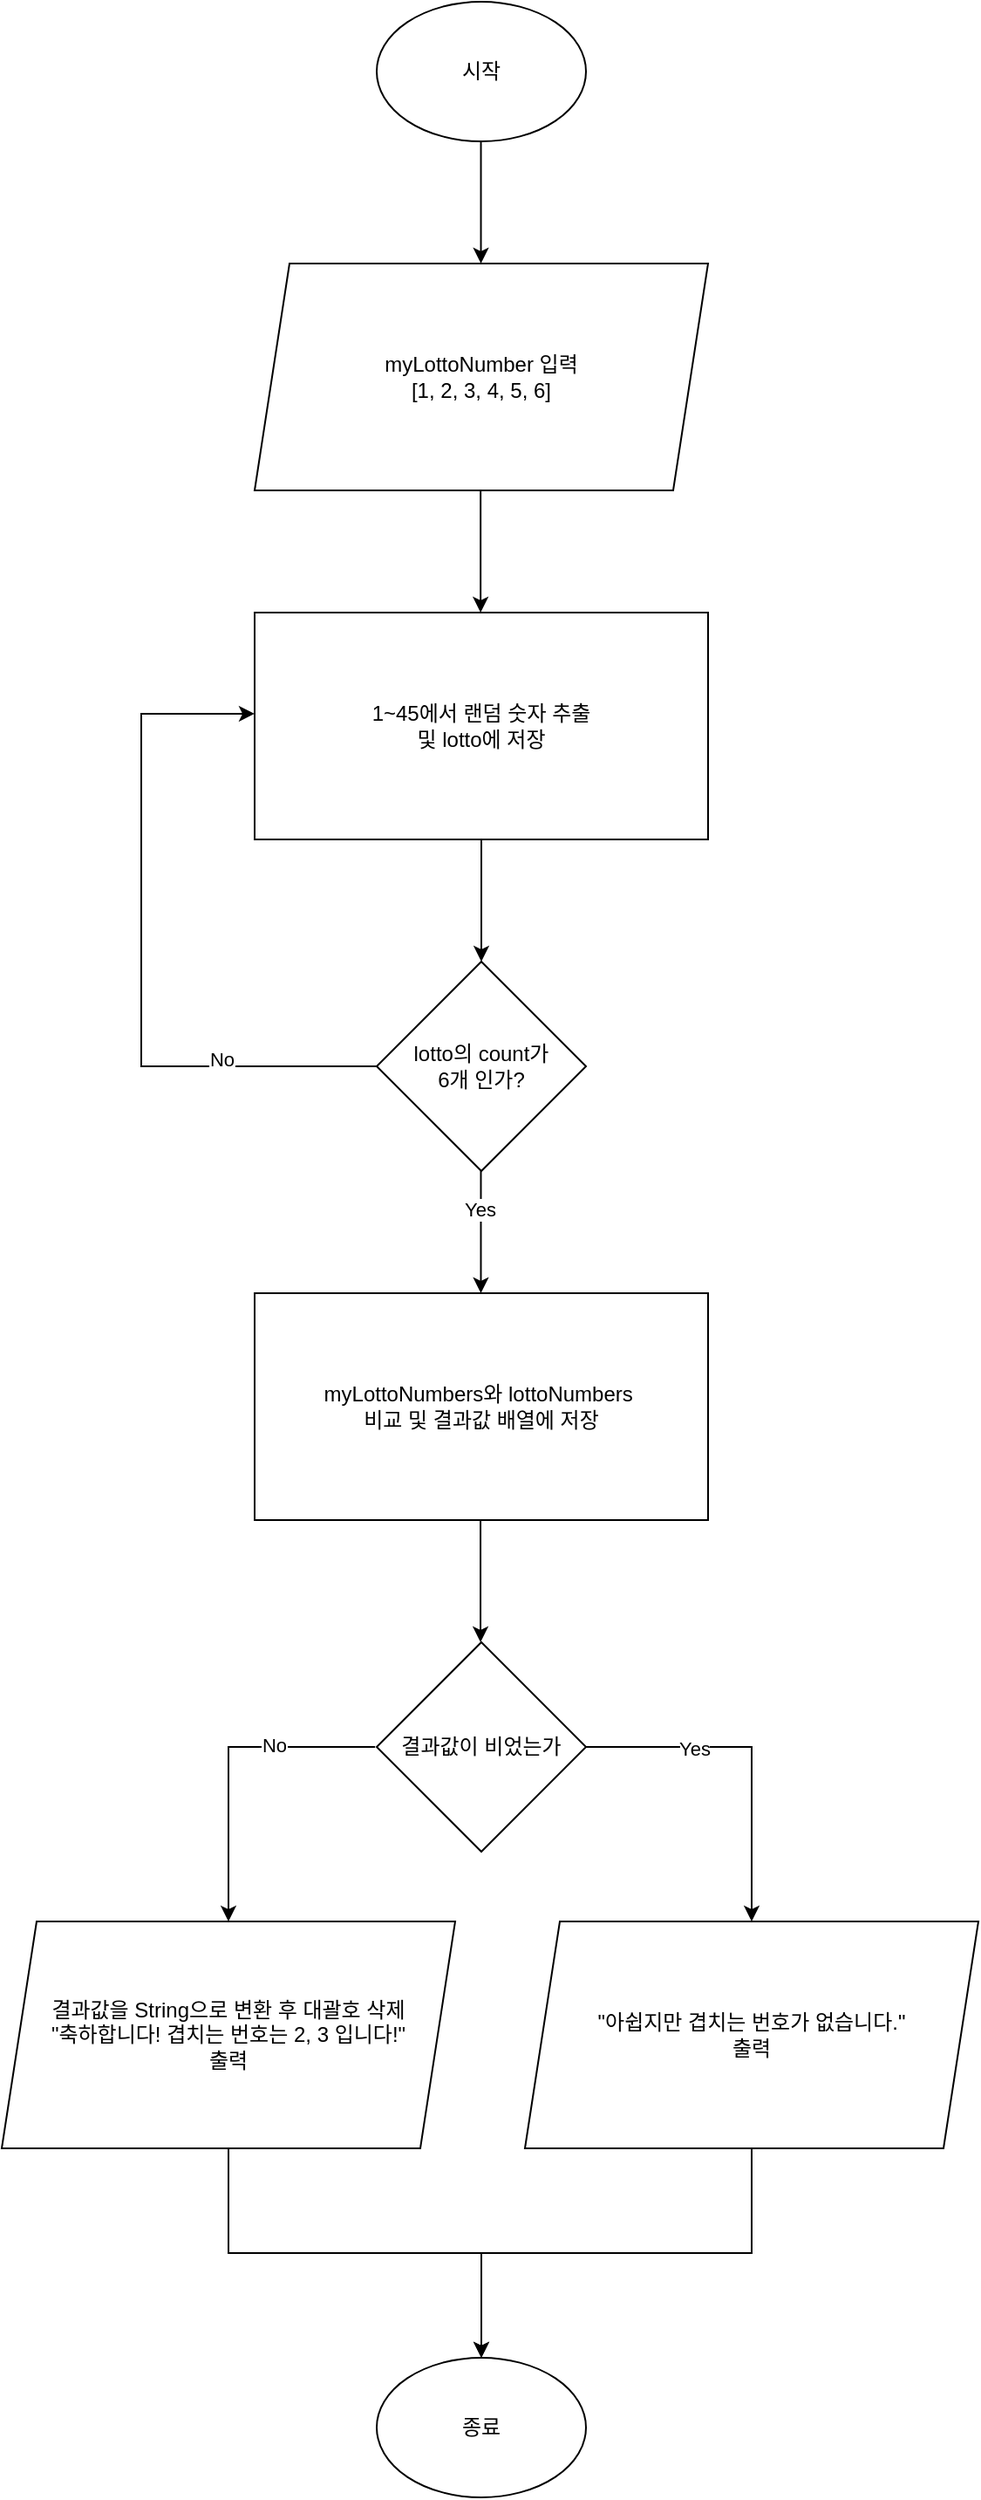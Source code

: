 <mxfile version="24.7.1" type="device">
  <diagram name="페이지-1" id="3JHK6Us2elX0GwnQiGDP">
    <mxGraphModel dx="1216" dy="1746" grid="1" gridSize="10" guides="1" tooltips="1" connect="1" arrows="1" fold="1" page="1" pageScale="1" pageWidth="1169" pageHeight="1654" math="0" shadow="0">
      <root>
        <mxCell id="0" />
        <mxCell id="1" parent="0" />
        <mxCell id="iVNjcs9XqOBAV89Kyp6e-1" value="시작" style="ellipse;whiteSpace=wrap;html=1;" parent="1" vertex="1">
          <mxGeometry x="235" y="10" width="120" height="80" as="geometry" />
        </mxCell>
        <mxCell id="BYTtfEjSZOPfgn-c-NL7-1" value="1~45에서 랜덤 숫자 추출&lt;div&gt;및 lotto에 저장&lt;/div&gt;" style="rounded=0;whiteSpace=wrap;html=1;" vertex="1" parent="1">
          <mxGeometry x="165" y="360" width="260" height="130" as="geometry" />
        </mxCell>
        <mxCell id="BYTtfEjSZOPfgn-c-NL7-3" value="lotto의 count가&lt;div&gt;6개 인가?&lt;/div&gt;" style="rhombus;whiteSpace=wrap;html=1;" vertex="1" parent="1">
          <mxGeometry x="235" y="560" width="120" height="120" as="geometry" />
        </mxCell>
        <mxCell id="BYTtfEjSZOPfgn-c-NL7-5" value="" style="endArrow=classic;html=1;rounded=0;exitX=0;exitY=0.5;exitDx=0;exitDy=0;entryX=0;entryY=0.446;entryDx=0;entryDy=0;entryPerimeter=0;" edge="1" parent="1" source="BYTtfEjSZOPfgn-c-NL7-3" target="BYTtfEjSZOPfgn-c-NL7-1">
          <mxGeometry width="50" height="50" relative="1" as="geometry">
            <mxPoint x="290" y="540" as="sourcePoint" />
            <mxPoint x="340" y="490" as="targetPoint" />
            <Array as="points">
              <mxPoint x="100" y="620" />
              <mxPoint x="100" y="418" />
            </Array>
          </mxGeometry>
        </mxCell>
        <mxCell id="BYTtfEjSZOPfgn-c-NL7-6" value="No" style="edgeLabel;html=1;align=center;verticalAlign=middle;resizable=0;points=[];" vertex="1" connectable="0" parent="BYTtfEjSZOPfgn-c-NL7-5">
          <mxGeometry x="-0.557" y="-4" relative="1" as="geometry">
            <mxPoint as="offset" />
          </mxGeometry>
        </mxCell>
        <mxCell id="BYTtfEjSZOPfgn-c-NL7-7" value="" style="endArrow=classic;html=1;rounded=0;exitX=0.5;exitY=1;exitDx=0;exitDy=0;entryX=0.5;entryY=0;entryDx=0;entryDy=0;" edge="1" parent="1" source="BYTtfEjSZOPfgn-c-NL7-1" target="BYTtfEjSZOPfgn-c-NL7-3">
          <mxGeometry width="50" height="50" relative="1" as="geometry">
            <mxPoint x="290" y="710" as="sourcePoint" />
            <mxPoint x="340" y="660" as="targetPoint" />
          </mxGeometry>
        </mxCell>
        <mxCell id="BYTtfEjSZOPfgn-c-NL7-8" value="" style="endArrow=classic;html=1;rounded=0;exitX=0.5;exitY=1;exitDx=0;exitDy=0;entryX=0.5;entryY=0;entryDx=0;entryDy=0;" edge="1" parent="1">
          <mxGeometry width="50" height="50" relative="1" as="geometry">
            <mxPoint x="294.76" y="90" as="sourcePoint" />
            <mxPoint x="294.76" y="160" as="targetPoint" />
          </mxGeometry>
        </mxCell>
        <mxCell id="BYTtfEjSZOPfgn-c-NL7-11" value="" style="endArrow=classic;html=1;rounded=0;exitX=0.5;exitY=1;exitDx=0;exitDy=0;entryX=0.5;entryY=0;entryDx=0;entryDy=0;" edge="1" parent="1">
          <mxGeometry width="50" height="50" relative="1" as="geometry">
            <mxPoint x="294.57" y="290" as="sourcePoint" />
            <mxPoint x="294.57" y="360" as="targetPoint" />
          </mxGeometry>
        </mxCell>
        <mxCell id="BYTtfEjSZOPfgn-c-NL7-12" value="" style="endArrow=classic;html=1;rounded=0;exitX=0.5;exitY=1;exitDx=0;exitDy=0;entryX=0.5;entryY=0;entryDx=0;entryDy=0;" edge="1" parent="1">
          <mxGeometry width="50" height="50" relative="1" as="geometry">
            <mxPoint x="294.74" y="680" as="sourcePoint" />
            <mxPoint x="294.74" y="750" as="targetPoint" />
          </mxGeometry>
        </mxCell>
        <mxCell id="BYTtfEjSZOPfgn-c-NL7-13" value="Yes" style="edgeLabel;html=1;align=center;verticalAlign=middle;resizable=0;points=[];" vertex="1" connectable="0" parent="BYTtfEjSZOPfgn-c-NL7-12">
          <mxGeometry x="-0.371" y="-1" relative="1" as="geometry">
            <mxPoint as="offset" />
          </mxGeometry>
        </mxCell>
        <mxCell id="BYTtfEjSZOPfgn-c-NL7-14" value="myLottoNumbers와 lottoNumbers&amp;nbsp;&lt;div&gt;비교 및 결과값 배열에 저장&lt;/div&gt;" style="rounded=0;whiteSpace=wrap;html=1;" vertex="1" parent="1">
          <mxGeometry x="165" y="750" width="260" height="130" as="geometry" />
        </mxCell>
        <mxCell id="BYTtfEjSZOPfgn-c-NL7-15" value="myLottoNumber 입력&lt;div&gt;[1, 2, 3, 4, 5, 6]&lt;/div&gt;" style="shape=parallelogram;perimeter=parallelogramPerimeter;whiteSpace=wrap;html=1;fixedSize=1;" vertex="1" parent="1">
          <mxGeometry x="165" y="160" width="260" height="130" as="geometry" />
        </mxCell>
        <mxCell id="BYTtfEjSZOPfgn-c-NL7-16" value="결과값이 비었는가" style="rhombus;whiteSpace=wrap;html=1;" vertex="1" parent="1">
          <mxGeometry x="235" y="950" width="120" height="120" as="geometry" />
        </mxCell>
        <mxCell id="BYTtfEjSZOPfgn-c-NL7-17" value="" style="endArrow=classic;html=1;rounded=0;exitX=0.5;exitY=1;exitDx=0;exitDy=0;entryX=0.5;entryY=0;entryDx=0;entryDy=0;" edge="1" parent="1">
          <mxGeometry width="50" height="50" relative="1" as="geometry">
            <mxPoint x="234.09" y="1010" as="sourcePoint" />
            <mxPoint x="150" y="1110" as="targetPoint" />
            <Array as="points">
              <mxPoint x="150" y="1010" />
            </Array>
          </mxGeometry>
        </mxCell>
        <mxCell id="BYTtfEjSZOPfgn-c-NL7-18" value="No" style="edgeLabel;html=1;align=center;verticalAlign=middle;resizable=0;points=[];" vertex="1" connectable="0" parent="BYTtfEjSZOPfgn-c-NL7-17">
          <mxGeometry x="-0.371" y="-1" relative="1" as="geometry">
            <mxPoint as="offset" />
          </mxGeometry>
        </mxCell>
        <mxCell id="BYTtfEjSZOPfgn-c-NL7-23" value="" style="endArrow=classic;html=1;rounded=0;exitX=0.5;exitY=1;exitDx=0;exitDy=0;entryX=0.5;entryY=0;entryDx=0;entryDy=0;" edge="1" parent="1">
          <mxGeometry width="50" height="50" relative="1" as="geometry">
            <mxPoint x="355" y="1010" as="sourcePoint" />
            <mxPoint x="450.0" y="1110" as="targetPoint" />
            <Array as="points">
              <mxPoint x="450" y="1010" />
            </Array>
          </mxGeometry>
        </mxCell>
        <mxCell id="BYTtfEjSZOPfgn-c-NL7-24" value="Yes" style="edgeLabel;html=1;align=center;verticalAlign=middle;resizable=0;points=[];" vertex="1" connectable="0" parent="BYTtfEjSZOPfgn-c-NL7-23">
          <mxGeometry x="-0.371" y="-1" relative="1" as="geometry">
            <mxPoint as="offset" />
          </mxGeometry>
        </mxCell>
        <mxCell id="BYTtfEjSZOPfgn-c-NL7-25" value="&quot;아쉽지만 겹치는 번호가 없습니다.&quot;&lt;div&gt;출력&lt;/div&gt;" style="shape=parallelogram;perimeter=parallelogramPerimeter;whiteSpace=wrap;html=1;fixedSize=1;" vertex="1" parent="1">
          <mxGeometry x="320" y="1110" width="260" height="130" as="geometry" />
        </mxCell>
        <mxCell id="BYTtfEjSZOPfgn-c-NL7-26" value="결과값을 String으로 변환 후 대괄호 삭제&lt;div&gt;&quot;축하합니다! 겹치는 번호는 2, 3 입니다!&quot;&lt;/div&gt;&lt;div&gt;출력&lt;/div&gt;" style="shape=parallelogram;perimeter=parallelogramPerimeter;whiteSpace=wrap;html=1;fixedSize=1;" vertex="1" parent="1">
          <mxGeometry x="20" y="1110" width="260" height="130" as="geometry" />
        </mxCell>
        <mxCell id="BYTtfEjSZOPfgn-c-NL7-27" value="" style="endArrow=classic;html=1;rounded=0;exitX=0.5;exitY=1;exitDx=0;exitDy=0;entryX=0.5;entryY=0;entryDx=0;entryDy=0;" edge="1" parent="1">
          <mxGeometry width="50" height="50" relative="1" as="geometry">
            <mxPoint x="294.52" y="880" as="sourcePoint" />
            <mxPoint x="294.52" y="950" as="targetPoint" />
          </mxGeometry>
        </mxCell>
        <mxCell id="BYTtfEjSZOPfgn-c-NL7-30" value="종료" style="ellipse;whiteSpace=wrap;html=1;" vertex="1" parent="1">
          <mxGeometry x="235" y="1360" width="120" height="80" as="geometry" />
        </mxCell>
        <mxCell id="BYTtfEjSZOPfgn-c-NL7-31" value="" style="endArrow=classic;html=1;rounded=0;exitX=0.5;exitY=1;exitDx=0;exitDy=0;entryX=0.5;entryY=0;entryDx=0;entryDy=0;" edge="1" parent="1" source="BYTtfEjSZOPfgn-c-NL7-26" target="BYTtfEjSZOPfgn-c-NL7-30">
          <mxGeometry width="50" height="50" relative="1" as="geometry">
            <mxPoint x="150" y="1260" as="sourcePoint" />
            <mxPoint x="280" y="1350" as="targetPoint" />
            <Array as="points">
              <mxPoint x="150" y="1300" />
              <mxPoint x="295" y="1300" />
            </Array>
          </mxGeometry>
        </mxCell>
        <mxCell id="BYTtfEjSZOPfgn-c-NL7-33" value="" style="endArrow=classic;html=1;rounded=0;exitX=0.5;exitY=1;exitDx=0;exitDy=0;entryX=0.5;entryY=0;entryDx=0;entryDy=0;" edge="1" parent="1" source="BYTtfEjSZOPfgn-c-NL7-25" target="BYTtfEjSZOPfgn-c-NL7-30">
          <mxGeometry width="50" height="50" relative="1" as="geometry">
            <mxPoint x="380" y="1250" as="sourcePoint" />
            <mxPoint x="525" y="1370" as="targetPoint" />
            <Array as="points">
              <mxPoint x="450" y="1300" />
              <mxPoint x="295" y="1300" />
            </Array>
          </mxGeometry>
        </mxCell>
      </root>
    </mxGraphModel>
  </diagram>
</mxfile>
